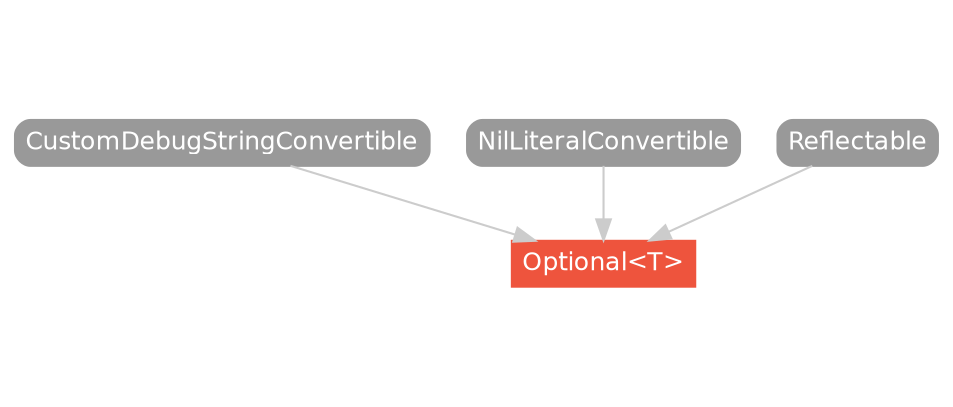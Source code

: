 strict digraph "Optional<T> - Type Hierarchy - SwiftDoc.org" {
    pad="0.1,0.8"
    node [shape=box, style="filled,rounded", color="#999999", fillcolor="#999999", fontcolor=white, fontname=Helvetica, fontnames="Helvetica,sansserif", fontsize=12, margin="0.07,0.05", height="0.3"]
    edge [color="#cccccc"]
    "CustomDebugStringConvertible" [URL="/protocol/CustomDebugStringConvertible/"]
    "NilLiteralConvertible" [URL="/protocol/NilLiteralConvertible/"]
    "Optional<T>" [URL="/type/Optional/", style="filled", fillcolor="#ee543d", color="#ee543d"]
    "Reflectable" [URL="/protocol/Reflectable/"]    "Reflectable" -> "Optional<T>"
    "NilLiteralConvertible" -> "Optional<T>"
    "CustomDebugStringConvertible" -> "Optional<T>"
    subgraph Types {
        rank = max; "Optional<T>";
    }
}